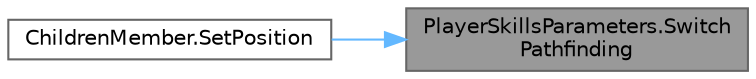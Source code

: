 digraph "PlayerSkillsParameters.SwitchPathfinding"
{
 // LATEX_PDF_SIZE
  bgcolor="transparent";
  edge [fontname=Helvetica,fontsize=10,labelfontname=Helvetica,labelfontsize=10];
  node [fontname=Helvetica,fontsize=10,shape=box,height=0.2,width=0.4];
  rankdir="RL";
  Node1 [id="Node000001",label="PlayerSkillsParameters.Switch\lPathfinding",height=0.2,width=0.4,color="gray40", fillcolor="grey60", style="filled", fontcolor="black",tooltip=" "];
  Node1 -> Node2 [id="edge1_Node000001_Node000002",dir="back",color="steelblue1",style="solid",tooltip=" "];
  Node2 [id="Node000002",label="ChildrenMember.SetPosition",height=0.2,width=0.4,color="grey40", fillcolor="white", style="filled",URL="$class_children_member.html#a174bde5c1974ee362401d6e5636854f6",tooltip=" "];
}
